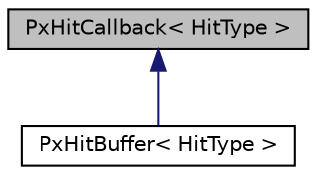 digraph "PxHitCallback&lt; HitType &gt;"
{
  edge [fontname="Helvetica",fontsize="10",labelfontname="Helvetica",labelfontsize="10"];
  node [fontname="Helvetica",fontsize="10",shape=record];
  Node0 [label="PxHitCallback\< HitType \>",height=0.2,width=0.4,color="black", fillcolor="grey75", style="filled", fontcolor="black"];
  Node0 -> Node1 [dir="back",color="midnightblue",fontsize="10",style="solid",fontname="Helvetica"];
  Node1 [label="PxHitBuffer\< HitType \>",height=0.2,width=0.4,color="black", fillcolor="white", style="filled",URL="$structPxHitBuffer.html",tooltip="Returns scene query hits (intersections) to the user in a preallocated buffer. "];
}
